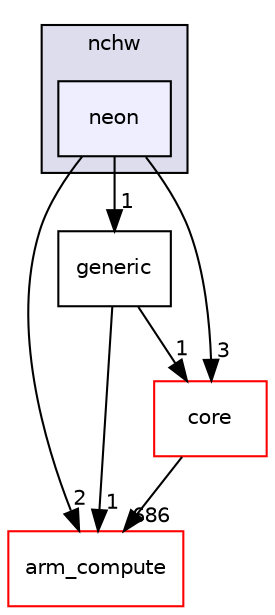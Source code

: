 digraph "src/cpu/kernels/fuse_batch_normalization/nchw/neon" {
  compound=true
  node [ fontsize="10", fontname="Helvetica"];
  edge [ labelfontsize="10", labelfontname="Helvetica"];
  subgraph clusterdir_b88a95520b4724aa38fb98bd2c9d4779 {
    graph [ bgcolor="#ddddee", pencolor="black", label="nchw" fontname="Helvetica", fontsize="10", URL="dir_b88a95520b4724aa38fb98bd2c9d4779.xhtml"]
  dir_104be25ef46d09d6e97d9d8f61a45e45 [shape=box, label="neon", style="filled", fillcolor="#eeeeff", pencolor="black", URL="dir_104be25ef46d09d6e97d9d8f61a45e45.xhtml"];
  }
  dir_214608ef36d61442cb2b0c1c4e9a7def [shape=box label="arm_compute" fillcolor="white" style="filled" color="red" URL="dir_214608ef36d61442cb2b0c1c4e9a7def.xhtml"];
  dir_a1c5d8e5f910cc021621e5f63768cddc [shape=box label="generic" URL="dir_a1c5d8e5f910cc021621e5f63768cddc.xhtml"];
  dir_aebb8dcc11953d78e620bbef0b9e2183 [shape=box label="core" fillcolor="white" style="filled" color="red" URL="dir_aebb8dcc11953d78e620bbef0b9e2183.xhtml"];
  dir_104be25ef46d09d6e97d9d8f61a45e45->dir_214608ef36d61442cb2b0c1c4e9a7def [headlabel="2", labeldistance=1.5 headhref="dir_000446_000000.xhtml"];
  dir_104be25ef46d09d6e97d9d8f61a45e45->dir_a1c5d8e5f910cc021621e5f63768cddc [headlabel="1", labeldistance=1.5 headhref="dir_000446_000444.xhtml"];
  dir_104be25ef46d09d6e97d9d8f61a45e45->dir_aebb8dcc11953d78e620bbef0b9e2183 [headlabel="3", labeldistance=1.5 headhref="dir_000446_000017.xhtml"];
  dir_a1c5d8e5f910cc021621e5f63768cddc->dir_214608ef36d61442cb2b0c1c4e9a7def [headlabel="1", labeldistance=1.5 headhref="dir_000444_000000.xhtml"];
  dir_a1c5d8e5f910cc021621e5f63768cddc->dir_aebb8dcc11953d78e620bbef0b9e2183 [headlabel="1", labeldistance=1.5 headhref="dir_000444_000017.xhtml"];
  dir_aebb8dcc11953d78e620bbef0b9e2183->dir_214608ef36d61442cb2b0c1c4e9a7def [headlabel="686", labeldistance=1.5 headhref="dir_000017_000000.xhtml"];
}
